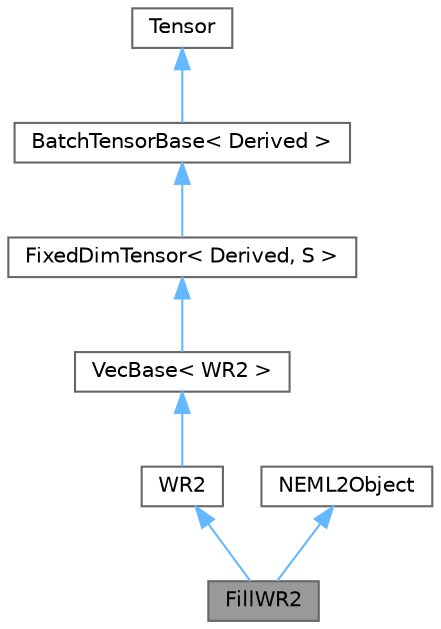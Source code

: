 digraph "FillWR2"
{
 // LATEX_PDF_SIZE
  bgcolor="transparent";
  edge [fontname=Helvetica,fontsize=10,labelfontname=Helvetica,labelfontsize=10];
  node [fontname=Helvetica,fontsize=10,shape=box,height=0.2,width=0.4];
  Node1 [id="Node000001",label="FillWR2",height=0.2,width=0.4,color="gray40", fillcolor="grey60", style="filled", fontcolor="black",tooltip="Create a filled WR2 from the input file."];
  Node2 -> Node1 [id="edge1_Node000001_Node000002",dir="back",color="steelblue1",style="solid",tooltip=" "];
  Node2 [id="Node000002",label="WR2",height=0.2,width=0.4,color="gray40", fillcolor="white", style="filled",URL="$classneml2_1_1WR2.html",tooltip="A skew rank 2, represented as an axial vector."];
  Node3 -> Node2 [id="edge2_Node000002_Node000003",dir="back",color="steelblue1",style="solid",tooltip=" "];
  Node3 [id="Node000003",label="VecBase\< WR2 \>",height=0.2,width=0.4,color="gray40", fillcolor="white", style="filled",URL="$classneml2_1_1VecBase.html",tooltip=" "];
  Node4 -> Node3 [id="edge3_Node000003_Node000004",dir="back",color="steelblue1",style="solid",tooltip=" "];
  Node4 [id="Node000004",label="FixedDimTensor\< Derived, S \>",height=0.2,width=0.4,color="gray40", fillcolor="white", style="filled",URL="$classneml2_1_1FixedDimTensor.html",tooltip="FixedDimTensor inherits from BatchTensorBase and additionally templates on the base shape."];
  Node5 -> Node4 [id="edge4_Node000004_Node000005",dir="back",color="steelblue1",style="solid",tooltip=" "];
  Node5 [id="Node000005",label="BatchTensorBase\< Derived \>",height=0.2,width=0.4,color="gray40", fillcolor="white", style="filled",URL="$classneml2_1_1BatchTensorBase.html",tooltip="NEML2's enhanced tensor type."];
  Node6 -> Node5 [id="edge5_Node000005_Node000006",dir="back",color="steelblue1",style="solid",tooltip=" "];
  Node6 [id="Node000006",label="Tensor",height=0.2,width=0.4,color="gray40", fillcolor="white", style="filled",tooltip=" "];
  Node7 -> Node1 [id="edge6_Node000001_Node000007",dir="back",color="steelblue1",style="solid",tooltip=" "];
  Node7 [id="Node000007",label="NEML2Object",height=0.2,width=0.4,color="gray40", fillcolor="white", style="filled",URL="$classneml2_1_1NEML2Object.html",tooltip="The base class of all \"manufacturable\" objects in the NEML2 library."];
}

